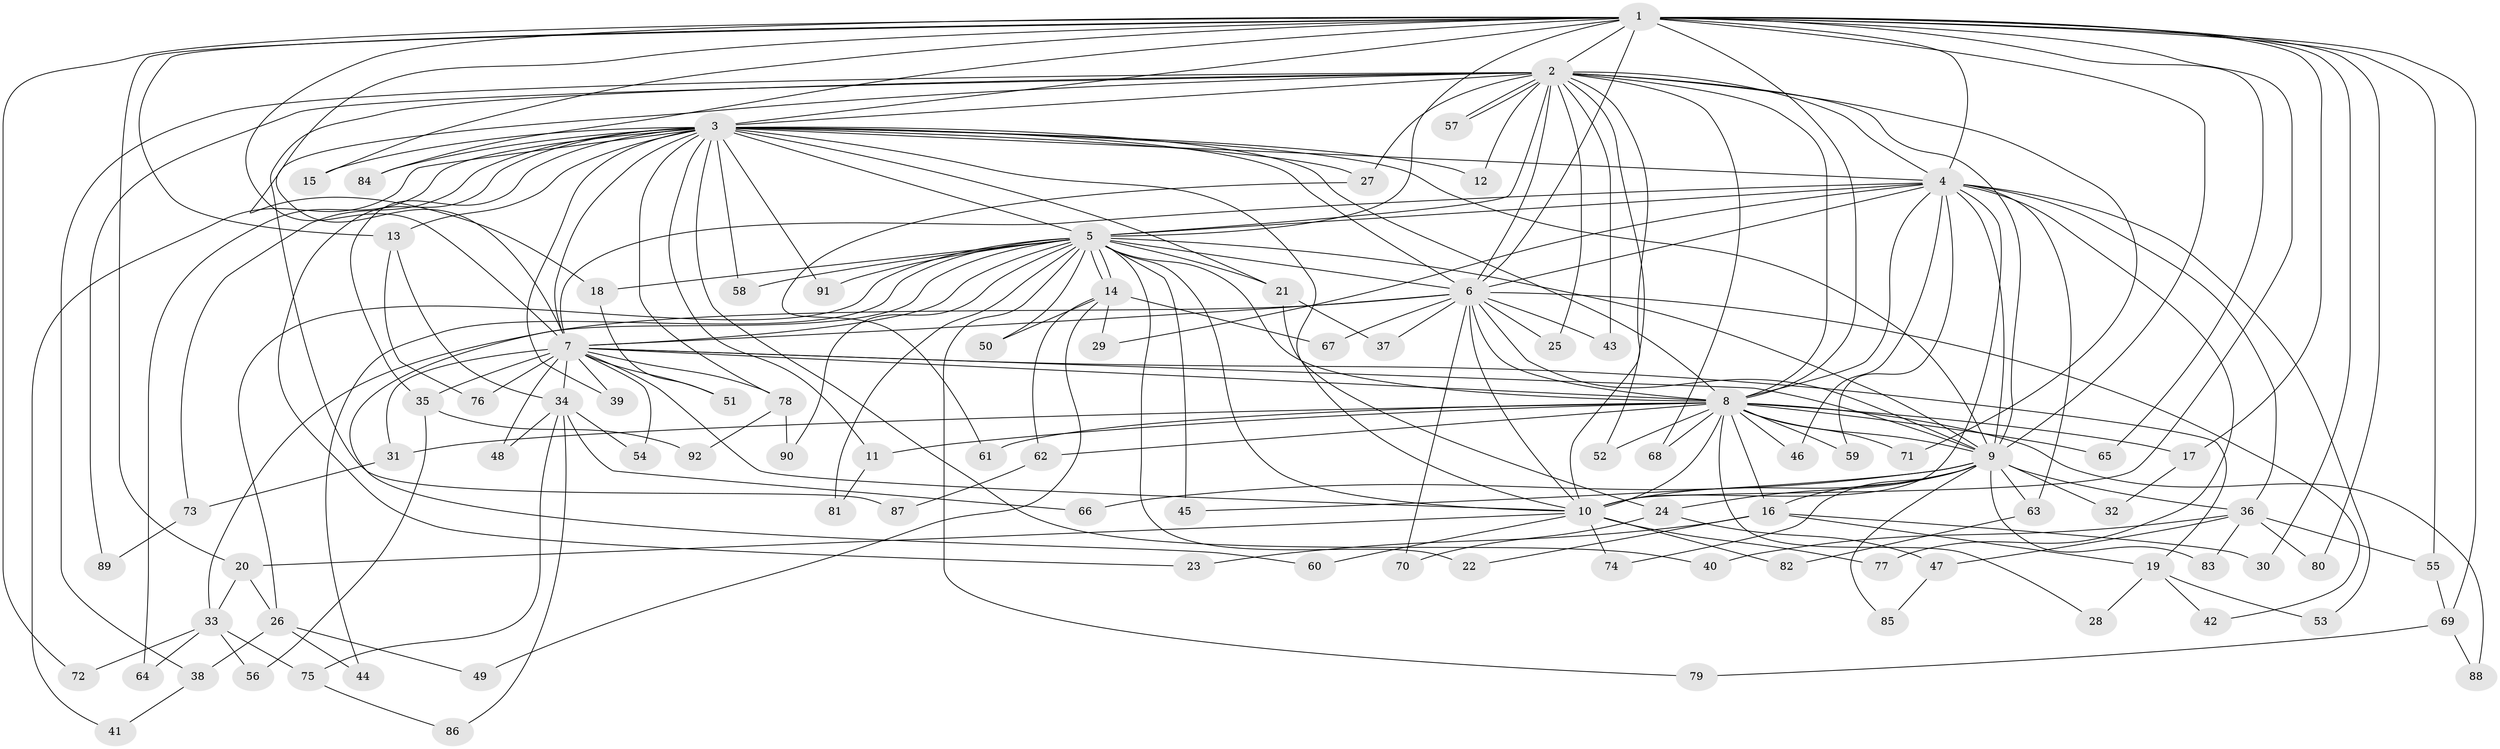 // coarse degree distribution, {1: 0.7037037037037037, 2: 0.2222222222222222, 12: 0.037037037037037035, 21: 0.037037037037037035}
// Generated by graph-tools (version 1.1) at 2025/48/03/04/25 21:48:32]
// undirected, 92 vertices, 209 edges
graph export_dot {
graph [start="1"]
  node [color=gray90,style=filled];
  1;
  2;
  3;
  4;
  5;
  6;
  7;
  8;
  9;
  10;
  11;
  12;
  13;
  14;
  15;
  16;
  17;
  18;
  19;
  20;
  21;
  22;
  23;
  24;
  25;
  26;
  27;
  28;
  29;
  30;
  31;
  32;
  33;
  34;
  35;
  36;
  37;
  38;
  39;
  40;
  41;
  42;
  43;
  44;
  45;
  46;
  47;
  48;
  49;
  50;
  51;
  52;
  53;
  54;
  55;
  56;
  57;
  58;
  59;
  60;
  61;
  62;
  63;
  64;
  65;
  66;
  67;
  68;
  69;
  70;
  71;
  72;
  73;
  74;
  75;
  76;
  77;
  78;
  79;
  80;
  81;
  82;
  83;
  84;
  85;
  86;
  87;
  88;
  89;
  90;
  91;
  92;
  1 -- 2;
  1 -- 3;
  1 -- 4;
  1 -- 5;
  1 -- 6;
  1 -- 7;
  1 -- 8;
  1 -- 9;
  1 -- 10;
  1 -- 13;
  1 -- 15;
  1 -- 17;
  1 -- 18;
  1 -- 20;
  1 -- 30;
  1 -- 55;
  1 -- 65;
  1 -- 69;
  1 -- 72;
  1 -- 80;
  1 -- 84;
  2 -- 3;
  2 -- 4;
  2 -- 5;
  2 -- 6;
  2 -- 7;
  2 -- 8;
  2 -- 9;
  2 -- 10;
  2 -- 12;
  2 -- 25;
  2 -- 27;
  2 -- 38;
  2 -- 43;
  2 -- 52;
  2 -- 57;
  2 -- 57;
  2 -- 68;
  2 -- 71;
  2 -- 87;
  2 -- 89;
  3 -- 4;
  3 -- 5;
  3 -- 6;
  3 -- 7;
  3 -- 8;
  3 -- 9;
  3 -- 10;
  3 -- 11;
  3 -- 12;
  3 -- 13;
  3 -- 15;
  3 -- 21;
  3 -- 23;
  3 -- 27;
  3 -- 35;
  3 -- 39;
  3 -- 40;
  3 -- 41;
  3 -- 58;
  3 -- 64;
  3 -- 73;
  3 -- 78;
  3 -- 84;
  3 -- 91;
  4 -- 5;
  4 -- 6;
  4 -- 7;
  4 -- 8;
  4 -- 9;
  4 -- 10;
  4 -- 29;
  4 -- 36;
  4 -- 46;
  4 -- 53;
  4 -- 59;
  4 -- 63;
  4 -- 77;
  5 -- 6;
  5 -- 7;
  5 -- 8;
  5 -- 9;
  5 -- 10;
  5 -- 14;
  5 -- 14;
  5 -- 18;
  5 -- 21;
  5 -- 22;
  5 -- 26;
  5 -- 44;
  5 -- 45;
  5 -- 50;
  5 -- 58;
  5 -- 60;
  5 -- 79;
  5 -- 81;
  5 -- 90;
  5 -- 91;
  6 -- 7;
  6 -- 8;
  6 -- 9;
  6 -- 10;
  6 -- 25;
  6 -- 33;
  6 -- 37;
  6 -- 42;
  6 -- 43;
  6 -- 67;
  6 -- 70;
  7 -- 8;
  7 -- 9;
  7 -- 10;
  7 -- 19;
  7 -- 31;
  7 -- 34;
  7 -- 35;
  7 -- 39;
  7 -- 48;
  7 -- 51;
  7 -- 54;
  7 -- 76;
  7 -- 78;
  8 -- 9;
  8 -- 10;
  8 -- 11;
  8 -- 16;
  8 -- 17;
  8 -- 28;
  8 -- 31;
  8 -- 46;
  8 -- 52;
  8 -- 59;
  8 -- 61;
  8 -- 62;
  8 -- 65;
  8 -- 68;
  8 -- 71;
  8 -- 88;
  9 -- 10;
  9 -- 16;
  9 -- 24;
  9 -- 32;
  9 -- 36;
  9 -- 45;
  9 -- 63;
  9 -- 66;
  9 -- 74;
  9 -- 83;
  9 -- 85;
  10 -- 20;
  10 -- 60;
  10 -- 74;
  10 -- 77;
  10 -- 82;
  11 -- 81;
  13 -- 34;
  13 -- 76;
  14 -- 29;
  14 -- 49;
  14 -- 50;
  14 -- 62;
  14 -- 67;
  16 -- 19;
  16 -- 22;
  16 -- 23;
  16 -- 30;
  17 -- 32;
  18 -- 51;
  19 -- 28;
  19 -- 42;
  19 -- 53;
  20 -- 26;
  20 -- 33;
  21 -- 24;
  21 -- 37;
  24 -- 47;
  24 -- 70;
  26 -- 38;
  26 -- 44;
  26 -- 49;
  27 -- 61;
  31 -- 73;
  33 -- 56;
  33 -- 64;
  33 -- 72;
  33 -- 75;
  34 -- 48;
  34 -- 54;
  34 -- 66;
  34 -- 75;
  34 -- 86;
  35 -- 56;
  35 -- 92;
  36 -- 40;
  36 -- 47;
  36 -- 55;
  36 -- 80;
  36 -- 83;
  38 -- 41;
  47 -- 85;
  55 -- 69;
  62 -- 87;
  63 -- 82;
  69 -- 79;
  69 -- 88;
  73 -- 89;
  75 -- 86;
  78 -- 90;
  78 -- 92;
}
